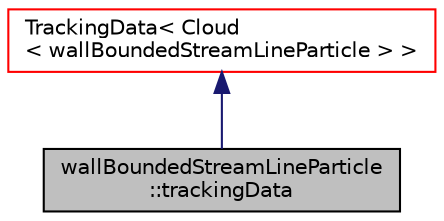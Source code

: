 digraph "wallBoundedStreamLineParticle::trackingData"
{
  bgcolor="transparent";
  edge [fontname="Helvetica",fontsize="10",labelfontname="Helvetica",labelfontsize="10"];
  node [fontname="Helvetica",fontsize="10",shape=record];
  Node0 [label="wallBoundedStreamLineParticle\l::trackingData",height=0.2,width=0.4,color="black", fillcolor="grey75", style="filled", fontcolor="black"];
  Node1 -> Node0 [dir="back",color="midnightblue",fontsize="10",style="solid",fontname="Helvetica"];
  Node1 [label="TrackingData\< Cloud\l\< wallBoundedStreamLineParticle \> \>",height=0.2,width=0.4,color="red",URL="$a24309.html"];
}
